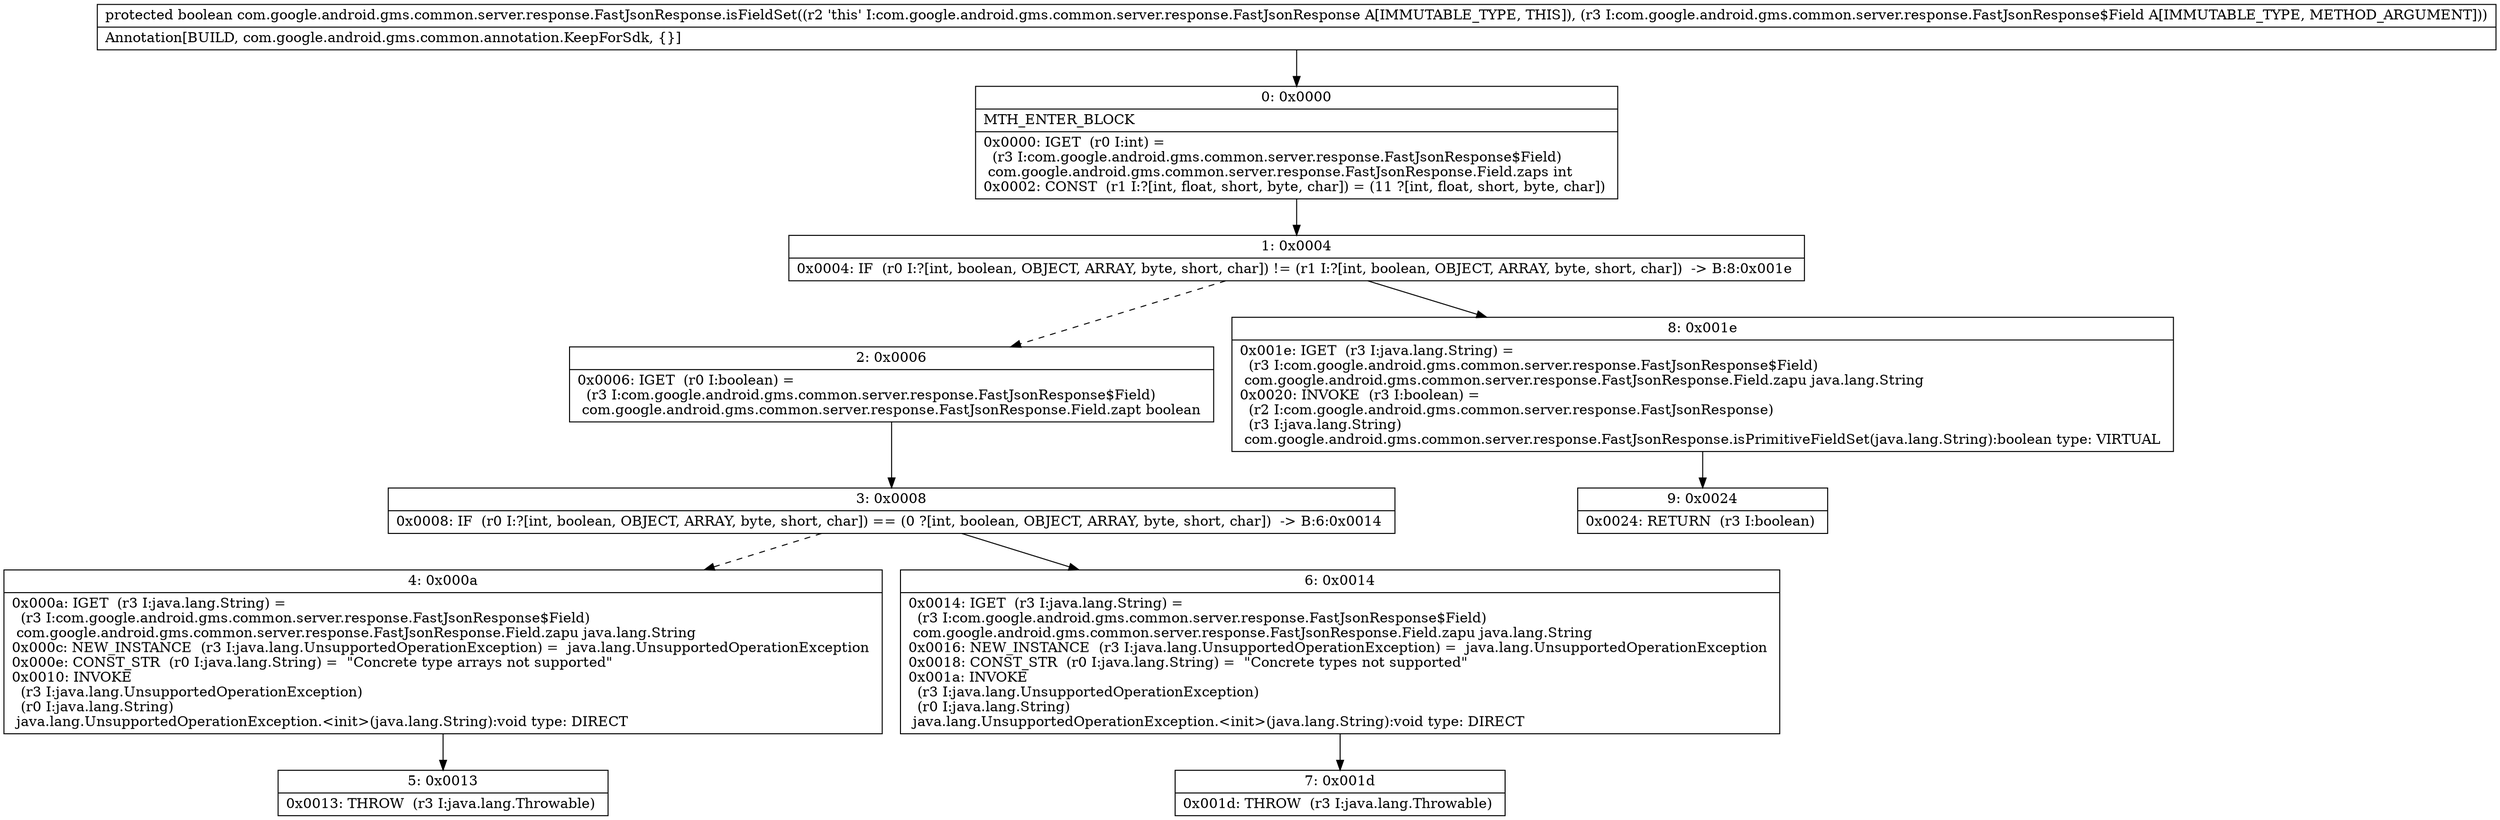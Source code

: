 digraph "CFG forcom.google.android.gms.common.server.response.FastJsonResponse.isFieldSet(Lcom\/google\/android\/gms\/common\/server\/response\/FastJsonResponse$Field;)Z" {
Node_0 [shape=record,label="{0\:\ 0x0000|MTH_ENTER_BLOCK\l|0x0000: IGET  (r0 I:int) = \l  (r3 I:com.google.android.gms.common.server.response.FastJsonResponse$Field)\l com.google.android.gms.common.server.response.FastJsonResponse.Field.zaps int \l0x0002: CONST  (r1 I:?[int, float, short, byte, char]) = (11 ?[int, float, short, byte, char]) \l}"];
Node_1 [shape=record,label="{1\:\ 0x0004|0x0004: IF  (r0 I:?[int, boolean, OBJECT, ARRAY, byte, short, char]) != (r1 I:?[int, boolean, OBJECT, ARRAY, byte, short, char])  \-\> B:8:0x001e \l}"];
Node_2 [shape=record,label="{2\:\ 0x0006|0x0006: IGET  (r0 I:boolean) = \l  (r3 I:com.google.android.gms.common.server.response.FastJsonResponse$Field)\l com.google.android.gms.common.server.response.FastJsonResponse.Field.zapt boolean \l}"];
Node_3 [shape=record,label="{3\:\ 0x0008|0x0008: IF  (r0 I:?[int, boolean, OBJECT, ARRAY, byte, short, char]) == (0 ?[int, boolean, OBJECT, ARRAY, byte, short, char])  \-\> B:6:0x0014 \l}"];
Node_4 [shape=record,label="{4\:\ 0x000a|0x000a: IGET  (r3 I:java.lang.String) = \l  (r3 I:com.google.android.gms.common.server.response.FastJsonResponse$Field)\l com.google.android.gms.common.server.response.FastJsonResponse.Field.zapu java.lang.String \l0x000c: NEW_INSTANCE  (r3 I:java.lang.UnsupportedOperationException) =  java.lang.UnsupportedOperationException \l0x000e: CONST_STR  (r0 I:java.lang.String) =  \"Concrete type arrays not supported\" \l0x0010: INVOKE  \l  (r3 I:java.lang.UnsupportedOperationException)\l  (r0 I:java.lang.String)\l java.lang.UnsupportedOperationException.\<init\>(java.lang.String):void type: DIRECT \l}"];
Node_5 [shape=record,label="{5\:\ 0x0013|0x0013: THROW  (r3 I:java.lang.Throwable) \l}"];
Node_6 [shape=record,label="{6\:\ 0x0014|0x0014: IGET  (r3 I:java.lang.String) = \l  (r3 I:com.google.android.gms.common.server.response.FastJsonResponse$Field)\l com.google.android.gms.common.server.response.FastJsonResponse.Field.zapu java.lang.String \l0x0016: NEW_INSTANCE  (r3 I:java.lang.UnsupportedOperationException) =  java.lang.UnsupportedOperationException \l0x0018: CONST_STR  (r0 I:java.lang.String) =  \"Concrete types not supported\" \l0x001a: INVOKE  \l  (r3 I:java.lang.UnsupportedOperationException)\l  (r0 I:java.lang.String)\l java.lang.UnsupportedOperationException.\<init\>(java.lang.String):void type: DIRECT \l}"];
Node_7 [shape=record,label="{7\:\ 0x001d|0x001d: THROW  (r3 I:java.lang.Throwable) \l}"];
Node_8 [shape=record,label="{8\:\ 0x001e|0x001e: IGET  (r3 I:java.lang.String) = \l  (r3 I:com.google.android.gms.common.server.response.FastJsonResponse$Field)\l com.google.android.gms.common.server.response.FastJsonResponse.Field.zapu java.lang.String \l0x0020: INVOKE  (r3 I:boolean) = \l  (r2 I:com.google.android.gms.common.server.response.FastJsonResponse)\l  (r3 I:java.lang.String)\l com.google.android.gms.common.server.response.FastJsonResponse.isPrimitiveFieldSet(java.lang.String):boolean type: VIRTUAL \l}"];
Node_9 [shape=record,label="{9\:\ 0x0024|0x0024: RETURN  (r3 I:boolean) \l}"];
MethodNode[shape=record,label="{protected boolean com.google.android.gms.common.server.response.FastJsonResponse.isFieldSet((r2 'this' I:com.google.android.gms.common.server.response.FastJsonResponse A[IMMUTABLE_TYPE, THIS]), (r3 I:com.google.android.gms.common.server.response.FastJsonResponse$Field A[IMMUTABLE_TYPE, METHOD_ARGUMENT]))  | Annotation[BUILD, com.google.android.gms.common.annotation.KeepForSdk, \{\}]\l}"];
MethodNode -> Node_0;
Node_0 -> Node_1;
Node_1 -> Node_2[style=dashed];
Node_1 -> Node_8;
Node_2 -> Node_3;
Node_3 -> Node_4[style=dashed];
Node_3 -> Node_6;
Node_4 -> Node_5;
Node_6 -> Node_7;
Node_8 -> Node_9;
}

